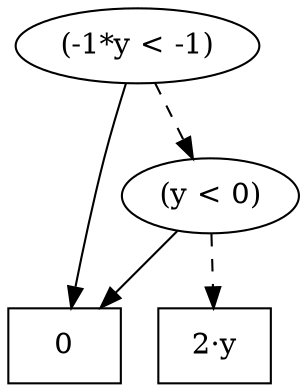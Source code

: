 digraph G {
	rankdir = TB;
	150 [label="(-1*y < -1)", shape=""]
	150 -> 1
	150 -> 149 [style=dashed]
	{rank = same; 150;}
	1 [label="0", shape="box"]
	147 [label="2·y", shape="box"]
	{rank = same; 1; 147;}
	149 [label="(y < 0)", shape=""]
	149 -> 1
	149 -> 147 [style=dashed]
	{rank = same; 149;}
}
